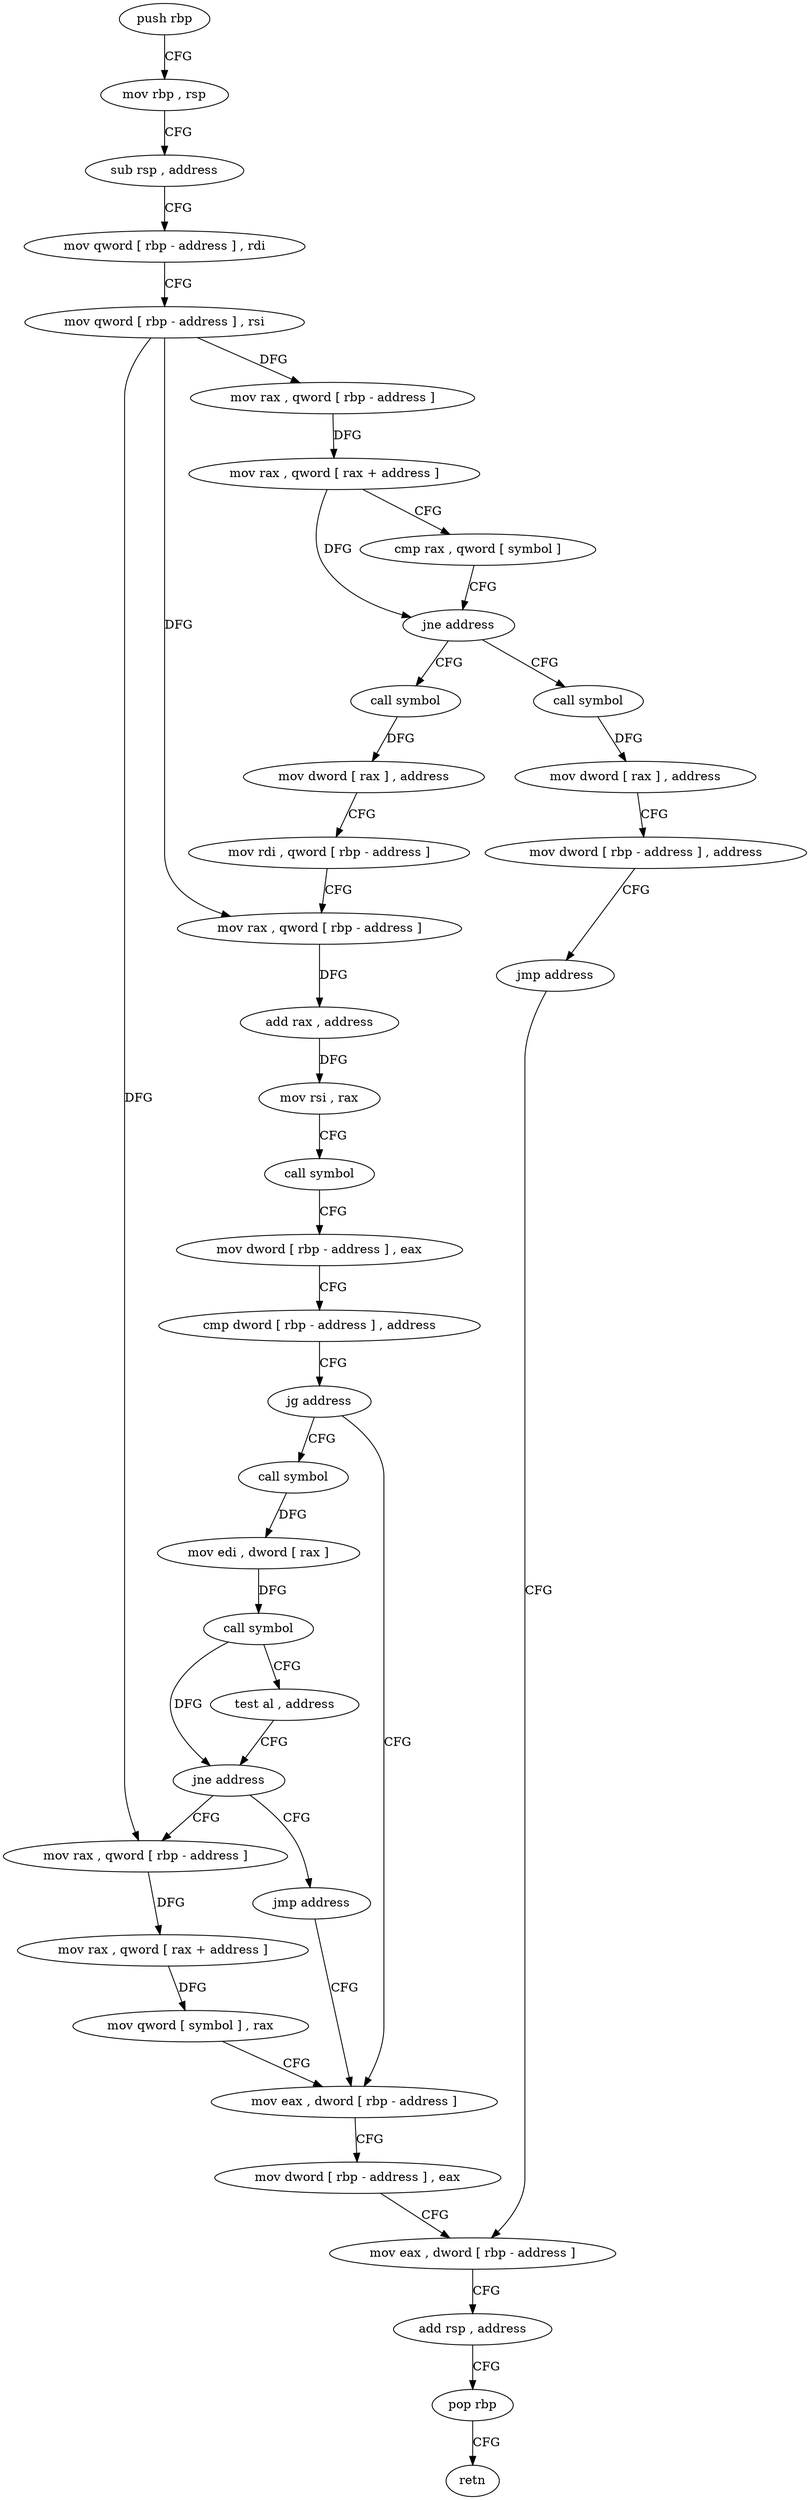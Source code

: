 digraph "func" {
"4234400" [label = "push rbp" ]
"4234401" [label = "mov rbp , rsp" ]
"4234404" [label = "sub rsp , address" ]
"4234408" [label = "mov qword [ rbp - address ] , rdi" ]
"4234412" [label = "mov qword [ rbp - address ] , rsi" ]
"4234416" [label = "mov rax , qword [ rbp - address ]" ]
"4234420" [label = "mov rax , qword [ rax + address ]" ]
"4234424" [label = "cmp rax , qword [ symbol ]" ]
"4234432" [label = "jne address" ]
"4234461" [label = "call symbol" ]
"4234438" [label = "call symbol" ]
"4234466" [label = "mov dword [ rax ] , address" ]
"4234472" [label = "mov rdi , qword [ rbp - address ]" ]
"4234476" [label = "mov rax , qword [ rbp - address ]" ]
"4234480" [label = "add rax , address" ]
"4234486" [label = "mov rsi , rax" ]
"4234489" [label = "call symbol" ]
"4234494" [label = "mov dword [ rbp - address ] , eax" ]
"4234497" [label = "cmp dword [ rbp - address ] , address" ]
"4234501" [label = "jg address" ]
"4234548" [label = "mov eax , dword [ rbp - address ]" ]
"4234507" [label = "call symbol" ]
"4234443" [label = "mov dword [ rax ] , address" ]
"4234449" [label = "mov dword [ rbp - address ] , address" ]
"4234456" [label = "jmp address" ]
"4234554" [label = "mov eax , dword [ rbp - address ]" ]
"4234551" [label = "mov dword [ rbp - address ] , eax" ]
"4234512" [label = "mov edi , dword [ rax ]" ]
"4234514" [label = "call symbol" ]
"4234519" [label = "test al , address" ]
"4234521" [label = "jne address" ]
"4234532" [label = "mov rax , qword [ rbp - address ]" ]
"4234527" [label = "jmp address" ]
"4234557" [label = "add rsp , address" ]
"4234561" [label = "pop rbp" ]
"4234562" [label = "retn" ]
"4234536" [label = "mov rax , qword [ rax + address ]" ]
"4234540" [label = "mov qword [ symbol ] , rax" ]
"4234400" -> "4234401" [ label = "CFG" ]
"4234401" -> "4234404" [ label = "CFG" ]
"4234404" -> "4234408" [ label = "CFG" ]
"4234408" -> "4234412" [ label = "CFG" ]
"4234412" -> "4234416" [ label = "DFG" ]
"4234412" -> "4234476" [ label = "DFG" ]
"4234412" -> "4234532" [ label = "DFG" ]
"4234416" -> "4234420" [ label = "DFG" ]
"4234420" -> "4234424" [ label = "CFG" ]
"4234420" -> "4234432" [ label = "DFG" ]
"4234424" -> "4234432" [ label = "CFG" ]
"4234432" -> "4234461" [ label = "CFG" ]
"4234432" -> "4234438" [ label = "CFG" ]
"4234461" -> "4234466" [ label = "DFG" ]
"4234438" -> "4234443" [ label = "DFG" ]
"4234466" -> "4234472" [ label = "CFG" ]
"4234472" -> "4234476" [ label = "CFG" ]
"4234476" -> "4234480" [ label = "DFG" ]
"4234480" -> "4234486" [ label = "DFG" ]
"4234486" -> "4234489" [ label = "CFG" ]
"4234489" -> "4234494" [ label = "CFG" ]
"4234494" -> "4234497" [ label = "CFG" ]
"4234497" -> "4234501" [ label = "CFG" ]
"4234501" -> "4234548" [ label = "CFG" ]
"4234501" -> "4234507" [ label = "CFG" ]
"4234548" -> "4234551" [ label = "CFG" ]
"4234507" -> "4234512" [ label = "DFG" ]
"4234443" -> "4234449" [ label = "CFG" ]
"4234449" -> "4234456" [ label = "CFG" ]
"4234456" -> "4234554" [ label = "CFG" ]
"4234554" -> "4234557" [ label = "CFG" ]
"4234551" -> "4234554" [ label = "CFG" ]
"4234512" -> "4234514" [ label = "DFG" ]
"4234514" -> "4234519" [ label = "CFG" ]
"4234514" -> "4234521" [ label = "DFG" ]
"4234519" -> "4234521" [ label = "CFG" ]
"4234521" -> "4234532" [ label = "CFG" ]
"4234521" -> "4234527" [ label = "CFG" ]
"4234532" -> "4234536" [ label = "DFG" ]
"4234527" -> "4234548" [ label = "CFG" ]
"4234557" -> "4234561" [ label = "CFG" ]
"4234561" -> "4234562" [ label = "CFG" ]
"4234536" -> "4234540" [ label = "DFG" ]
"4234540" -> "4234548" [ label = "CFG" ]
}
